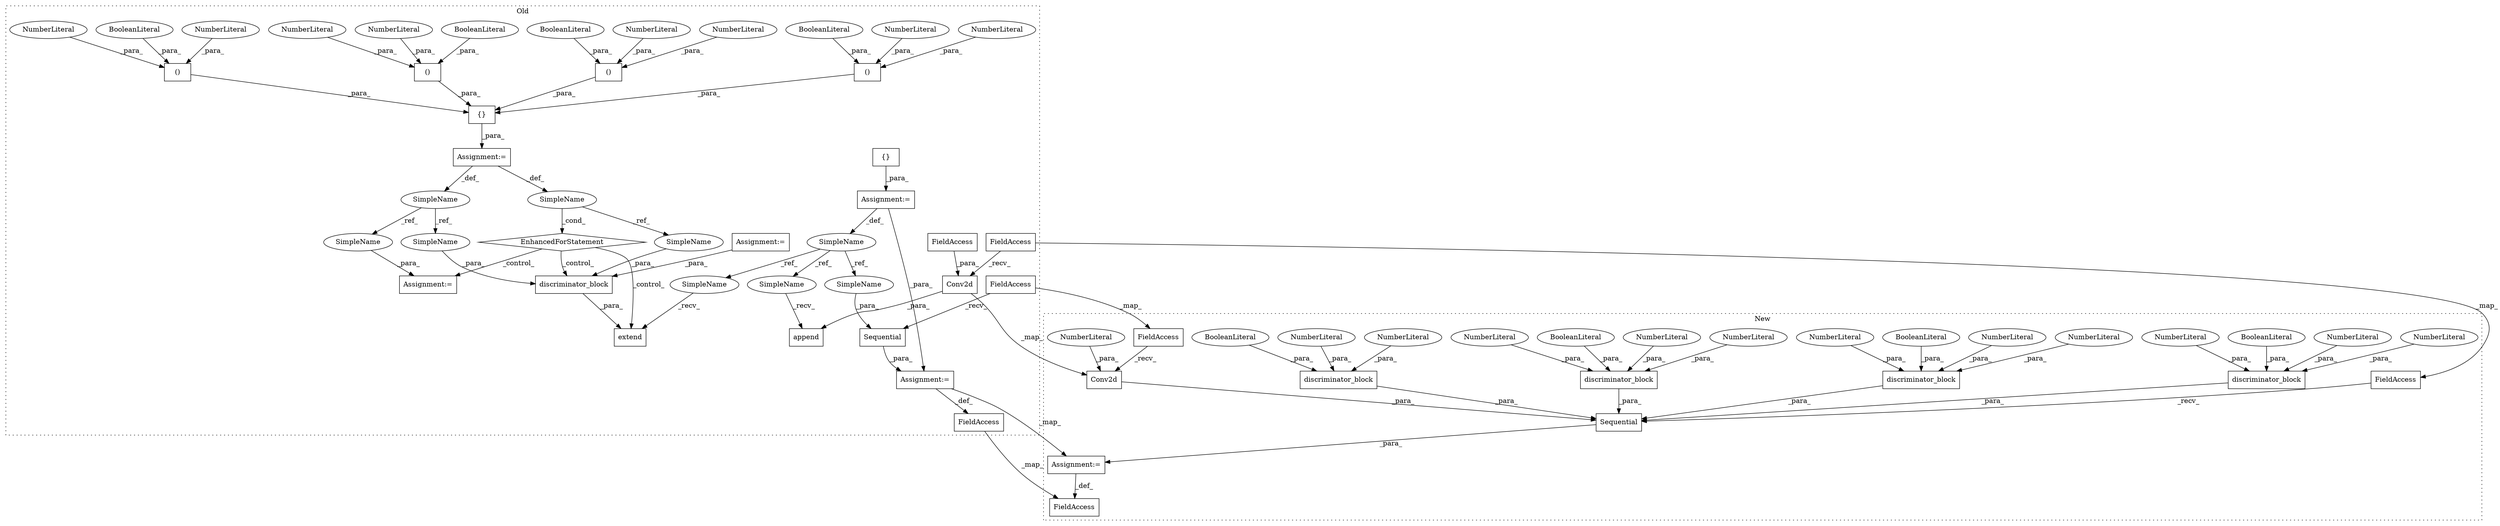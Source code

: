 digraph G {
subgraph cluster0 {
1 [label="()" a="106" s="5366" l="34" shape="box"];
3 [label="NumberLiteral" a="34" s="5366" l="2" shape="ellipse"];
4 [label="Assignment:=" a="7" s="5223,5525" l="104,2" shape="box"];
5 [label="{}" a="4" s="5360,5523" l="6,2" shape="box"];
6 [label="()" a="106" s="5407" l="34" shape="box"];
7 [label="NumberLiteral" a="34" s="5423" l="1" shape="ellipse"];
8 [label="()" a="106" s="5448" l="34" shape="box"];
9 [label="NumberLiteral" a="34" s="5381" l="1" shape="ellipse"];
10 [label="()" a="106" s="5489" l="34" shape="box"];
11 [label="NumberLiteral" a="34" s="5407" l="3" shape="ellipse"];
12 [label="EnhancedForStatement" a="70" s="5223,5525" l="104,2" shape="diamond"];
13 [label="BooleanLiteral" a="9" s="5395" l="5" shape="ellipse"];
14 [label="BooleanLiteral" a="9" s="5437" l="4" shape="ellipse"];
15 [label="BooleanLiteral" a="9" s="5478" l="4" shape="ellipse"];
16 [label="BooleanLiteral" a="9" s="5519" l="4" shape="ellipse"];
17 [label="SimpleName" a="42" s="5339" l="9" shape="ellipse"];
18 [label="extend" a="32" s="5542,5609" l="7,1" shape="box"];
19 [label="{}" a="4" s="5187" l="2" shape="box"];
20 [label="discriminator_block" a="32" s="5549,5608" l="20,1" shape="box"];
21 [label="Assignment:=" a="7" s="5628" l="1" shape="box"];
22 [label="Assignment:=" a="7" s="5177" l="1" shape="box"];
23 [label="Assignment:=" a="7" s="5205" l="1" shape="box"];
24 [label="FieldAccess" a="22" s="5709" l="10" shape="box"];
26 [label="SimpleName" a="42" s="5171" l="6" shape="ellipse"];
27 [label="Sequential" a="32" s="5729,5746" l="11,1" shape="box"];
37 [label="NumberLiteral" a="34" s="5464" l="1" shape="ellipse"];
38 [label="NumberLiteral" a="34" s="5505" l="1" shape="ellipse"];
39 [label="NumberLiteral" a="34" s="5448" l="3" shape="ellipse"];
40 [label="NumberLiteral" a="34" s="5489" l="3" shape="ellipse"];
46 [label="SimpleName" a="42" s="5288" l="11" shape="ellipse"];
52 [label="append" a="32" s="5659,5702" l="7,1" shape="box"];
54 [label="Conv2d" a="32" s="5675,5701" l="7,1" shape="box"];
56 [label="FieldAccess" a="22" s="5682" l="11" shape="box"];
57 [label="FieldAccess" a="22" s="5720" l="8" shape="box"];
59 [label="Assignment:=" a="7" s="5719" l="1" shape="box"];
61 [label="FieldAccess" a="22" s="5666" l="8" shape="box"];
63 [label="SimpleName" a="42" s="5580" l="11" shape="ellipse"];
64 [label="SimpleName" a="42" s="5629" l="11" shape="ellipse"];
65 [label="SimpleName" a="42" s="5599" l="9" shape="ellipse"];
66 [label="SimpleName" a="42" s="5535" l="6" shape="ellipse"];
67 [label="SimpleName" a="42" s="5740" l="6" shape="ellipse"];
68 [label="SimpleName" a="42" s="5652" l="6" shape="ellipse"];
label = "Old";
style="dotted";
}
subgraph cluster1 {
2 [label="Sequential" a="32" s="5171,5361" l="11,1" shape="box"];
25 [label="FieldAccess" a="22" s="5151" l="10" shape="box"];
28 [label="discriminator_block" a="32" s="5226,5259" l="20,1" shape="box"];
29 [label="NumberLiteral" a="34" s="5246" l="2" shape="ellipse"];
30 [label="discriminator_block" a="32" s="5297,5331" l="20,1" shape="box"];
31 [label="NumberLiteral" a="34" s="5325" l="1" shape="ellipse"];
32 [label="NumberLiteral" a="34" s="5249" l="3" shape="ellipse"];
33 [label="discriminator_block" a="32" s="5261,5295" l="20,1" shape="box"];
34 [label="NumberLiteral" a="34" s="5253" l="1" shape="ellipse"];
35 [label="NumberLiteral" a="34" s="5289" l="1" shape="ellipse"];
36 [label="NumberLiteral" a="34" s="5321" l="3" shape="ellipse"];
41 [label="NumberLiteral" a="34" s="5281" l="3" shape="ellipse"];
42 [label="NumberLiteral" a="34" s="5317" l="3" shape="ellipse"];
43 [label="BooleanLiteral" a="9" s="5327" l="4" shape="ellipse"];
44 [label="BooleanLiteral" a="9" s="5291" l="4" shape="ellipse"];
45 [label="BooleanLiteral" a="9" s="5255" l="4" shape="ellipse"];
47 [label="discriminator_block" a="32" s="5182,5224" l="20,1" shape="box"];
48 [label="NumberLiteral" a="34" s="5285" l="3" shape="ellipse"];
49 [label="NumberLiteral" a="34" s="5214" l="2" shape="ellipse"];
50 [label="NumberLiteral" a="34" s="5217" l="1" shape="ellipse"];
51 [label="BooleanLiteral" a="9" s="5219" l="5" shape="ellipse"];
53 [label="Conv2d" a="32" s="5342,5360" l="7,1" shape="box"];
55 [label="NumberLiteral" a="34" s="5349" l="3" shape="ellipse"];
58 [label="FieldAccess" a="22" s="5333" l="8" shape="box"];
60 [label="Assignment:=" a="7" s="5161" l="1" shape="box"];
62 [label="FieldAccess" a="22" s="5162" l="8" shape="box"];
label = "New";
style="dotted";
}
1 -> 5 [label="_para_"];
2 -> 60 [label="_para_"];
3 -> 1 [label="_para_"];
4 -> 17 [label="_def_"];
4 -> 46 [label="_def_"];
5 -> 4 [label="_para_"];
6 -> 5 [label="_para_"];
7 -> 6 [label="_para_"];
8 -> 5 [label="_para_"];
9 -> 1 [label="_para_"];
10 -> 5 [label="_para_"];
11 -> 6 [label="_para_"];
12 -> 18 [label="_control_"];
12 -> 20 [label="_control_"];
12 -> 21 [label="_control_"];
13 -> 1 [label="_para_"];
14 -> 6 [label="_para_"];
15 -> 8 [label="_para_"];
16 -> 10 [label="_para_"];
17 -> 12 [label="_cond_"];
17 -> 65 [label="_ref_"];
19 -> 22 [label="_para_"];
20 -> 18 [label="_para_"];
22 -> 59 [label="_para_"];
22 -> 26 [label="_def_"];
23 -> 20 [label="_para_"];
24 -> 25 [label="_map_"];
26 -> 68 [label="_ref_"];
26 -> 66 [label="_ref_"];
26 -> 67 [label="_ref_"];
27 -> 59 [label="_para_"];
28 -> 2 [label="_para_"];
29 -> 28 [label="_para_"];
30 -> 2 [label="_para_"];
31 -> 30 [label="_para_"];
32 -> 28 [label="_para_"];
33 -> 2 [label="_para_"];
34 -> 28 [label="_para_"];
35 -> 33 [label="_para_"];
36 -> 30 [label="_para_"];
37 -> 8 [label="_para_"];
38 -> 10 [label="_para_"];
39 -> 8 [label="_para_"];
40 -> 10 [label="_para_"];
41 -> 33 [label="_para_"];
42 -> 30 [label="_para_"];
43 -> 30 [label="_para_"];
44 -> 33 [label="_para_"];
45 -> 28 [label="_para_"];
46 -> 64 [label="_ref_"];
46 -> 63 [label="_ref_"];
47 -> 2 [label="_para_"];
48 -> 33 [label="_para_"];
49 -> 47 [label="_para_"];
50 -> 47 [label="_para_"];
51 -> 47 [label="_para_"];
53 -> 2 [label="_para_"];
54 -> 53 [label="_map_"];
54 -> 52 [label="_para_"];
55 -> 53 [label="_para_"];
56 -> 54 [label="_para_"];
57 -> 58 [label="_map_"];
57 -> 27 [label="_recv_"];
58 -> 53 [label="_recv_"];
59 -> 60 [label="_map_"];
59 -> 24 [label="_def_"];
60 -> 25 [label="_def_"];
61 -> 62 [label="_map_"];
61 -> 54 [label="_recv_"];
62 -> 2 [label="_recv_"];
63 -> 20 [label="_para_"];
64 -> 21 [label="_para_"];
65 -> 20 [label="_para_"];
66 -> 18 [label="_recv_"];
67 -> 27 [label="_para_"];
68 -> 52 [label="_recv_"];
}